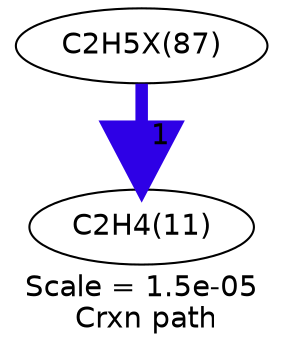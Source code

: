 digraph reaction_paths {
center=1;
s38 -> s12[fontname="Helvetica", style="setlinewidth(6)", arrowsize=3, color="0.7, 1.5, 0.9"
, label=" 1"];
s12 [ fontname="Helvetica", label="C2H4(11)"];
s38 [ fontname="Helvetica", label="C2H5X(87)"];
 label = "Scale = 1.5e-05\l Crxn path";
 fontname = "Helvetica";
}
